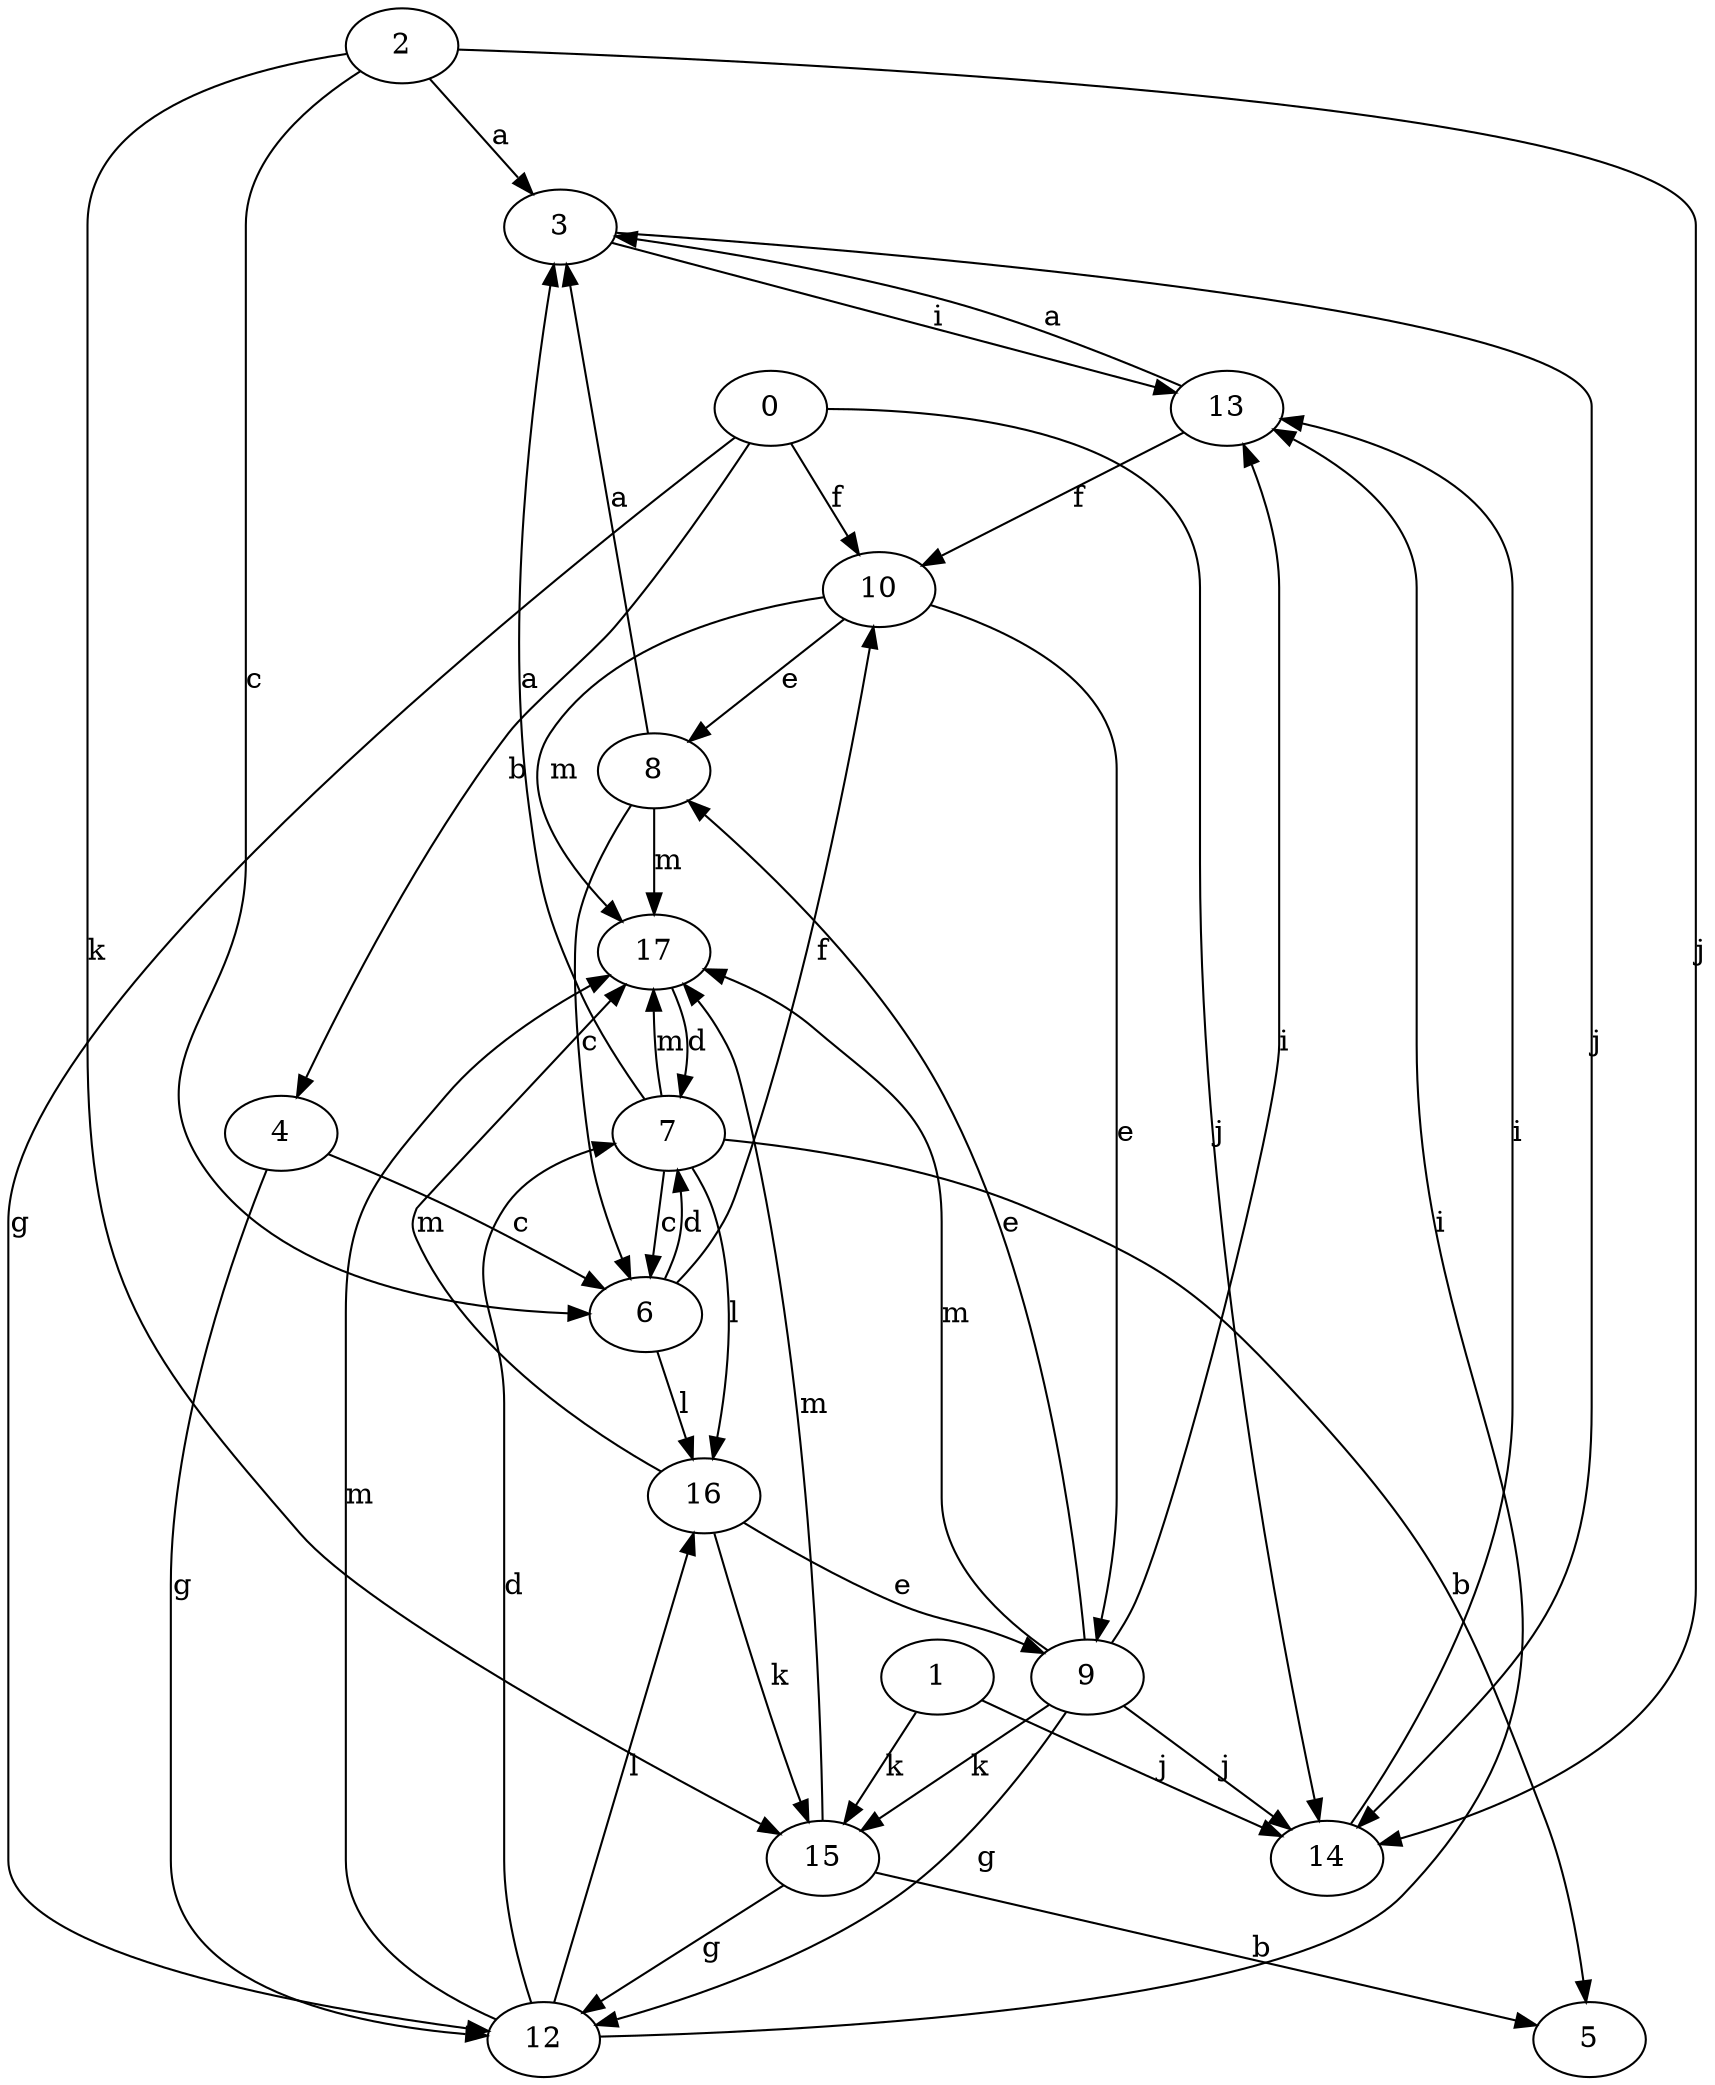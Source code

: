 strict digraph  {
2;
3;
4;
5;
6;
7;
8;
0;
9;
10;
12;
13;
14;
15;
1;
16;
17;
2 -> 3  [label=a];
2 -> 6  [label=c];
2 -> 14  [label=j];
2 -> 15  [label=k];
3 -> 13  [label=i];
3 -> 14  [label=j];
4 -> 6  [label=c];
4 -> 12  [label=g];
6 -> 7  [label=d];
6 -> 10  [label=f];
6 -> 16  [label=l];
7 -> 3  [label=a];
7 -> 5  [label=b];
7 -> 6  [label=c];
7 -> 16  [label=l];
7 -> 17  [label=m];
8 -> 3  [label=a];
8 -> 6  [label=c];
8 -> 17  [label=m];
0 -> 4  [label=b];
0 -> 10  [label=f];
0 -> 12  [label=g];
0 -> 14  [label=j];
9 -> 8  [label=e];
9 -> 12  [label=g];
9 -> 13  [label=i];
9 -> 14  [label=j];
9 -> 15  [label=k];
9 -> 17  [label=m];
10 -> 8  [label=e];
10 -> 9  [label=e];
10 -> 17  [label=m];
12 -> 7  [label=d];
12 -> 13  [label=i];
12 -> 16  [label=l];
12 -> 17  [label=m];
13 -> 3  [label=a];
13 -> 10  [label=f];
14 -> 13  [label=i];
15 -> 5  [label=b];
15 -> 12  [label=g];
15 -> 17  [label=m];
1 -> 14  [label=j];
1 -> 15  [label=k];
16 -> 9  [label=e];
16 -> 15  [label=k];
16 -> 17  [label=m];
17 -> 7  [label=d];
}
